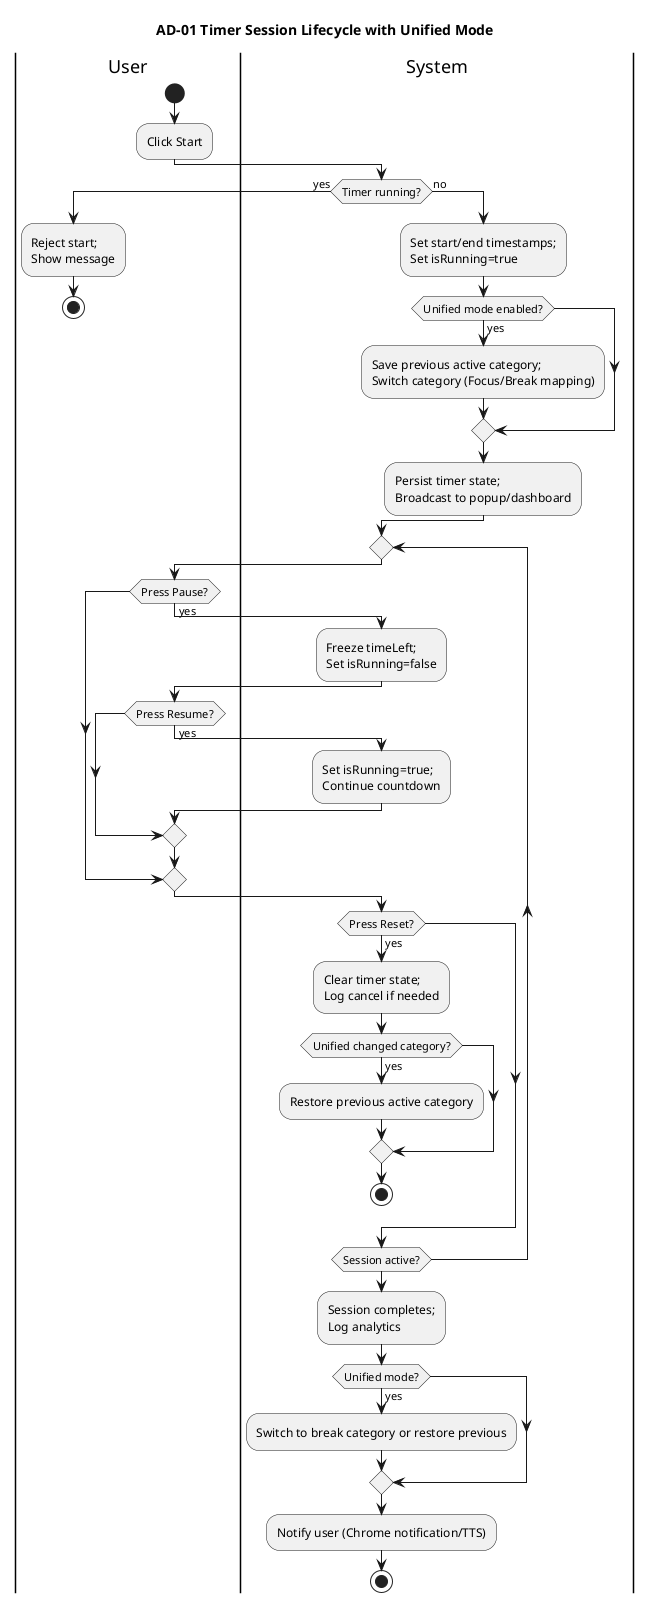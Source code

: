 @startuml

title AD-01 Timer Session Lifecycle with Unified Mode

' Two swimlanes only (User, System) with lane background colors.
skinparam linetype ortho

|User|
start
:Click Start;

|System|
if (Timer running?) then (yes)
  |User|
  :Reject start;\nShow message;
  stop
else (no)
  |System|
  :Set start/end timestamps;\nSet isRunning=true;
  if (Unified mode enabled?) then (yes)
    :Save previous active category;\nSwitch category (Focus/Break mapping);
  endif
  :Persist timer state;\nBroadcast to popup/dashboard;
endif

repeat
|User|
if (Press Pause?) then (yes)
  |System|
  :Freeze timeLeft;\nSet isRunning=false;
  |User|
  if (Press Resume?) then (yes)
    |System|
    :Set isRunning=true;\nContinue countdown;
  endif
endif

if (Press Reset?) then (yes)
  |System|
  :Clear timer state;\nLog cancel if needed;
  if (Unified changed category?) then (yes)
    :Restore previous active category;
  endif
  stop
endif
repeat while (Session active?)

|System|
:Session completes;\nLog analytics;
if (Unified mode?) then (yes)
  :Switch to break category or restore previous;
endif
:Notify user (Chrome notification/TTS);
stop
@enduml


